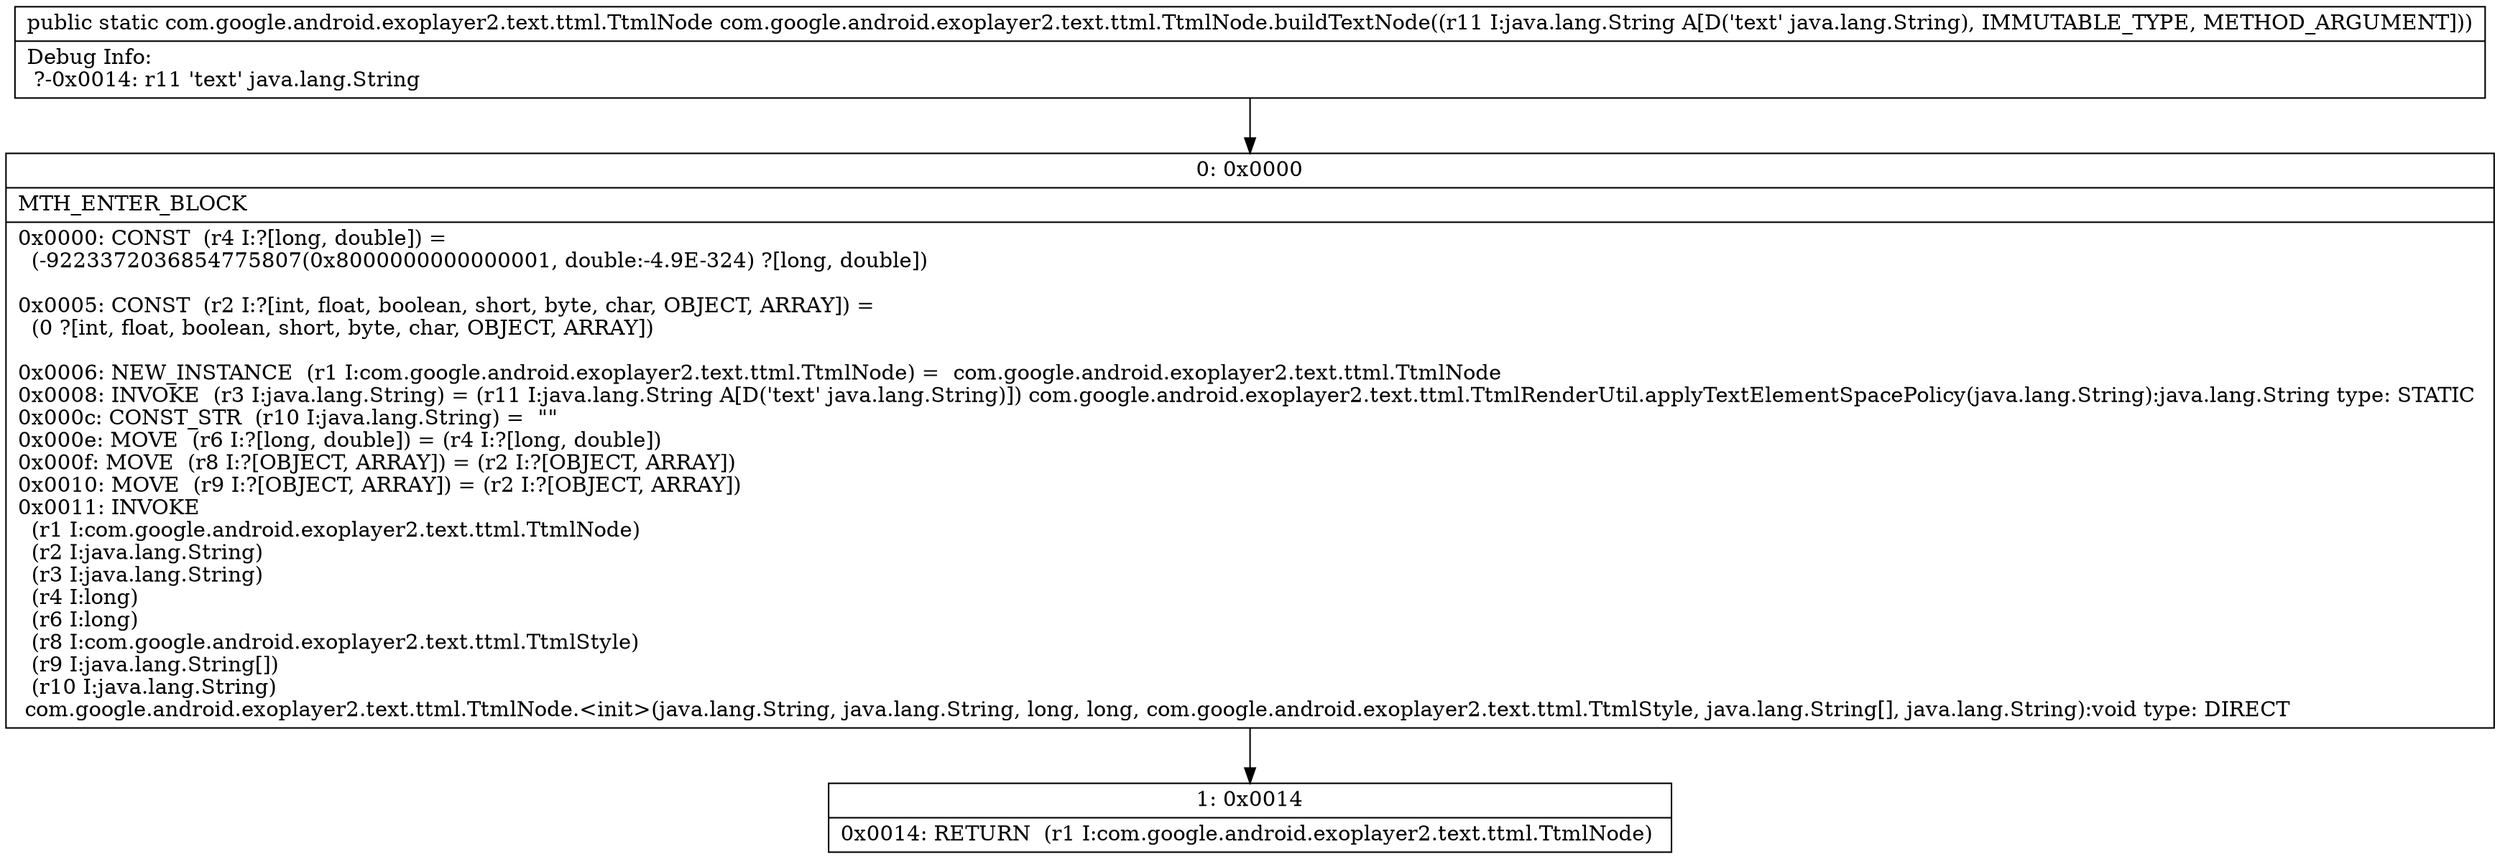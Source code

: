 digraph "CFG forcom.google.android.exoplayer2.text.ttml.TtmlNode.buildTextNode(Ljava\/lang\/String;)Lcom\/google\/android\/exoplayer2\/text\/ttml\/TtmlNode;" {
Node_0 [shape=record,label="{0\:\ 0x0000|MTH_ENTER_BLOCK\l|0x0000: CONST  (r4 I:?[long, double]) = \l  (\-9223372036854775807(0x8000000000000001, double:\-4.9E\-324) ?[long, double])\l \l0x0005: CONST  (r2 I:?[int, float, boolean, short, byte, char, OBJECT, ARRAY]) = \l  (0 ?[int, float, boolean, short, byte, char, OBJECT, ARRAY])\l \l0x0006: NEW_INSTANCE  (r1 I:com.google.android.exoplayer2.text.ttml.TtmlNode) =  com.google.android.exoplayer2.text.ttml.TtmlNode \l0x0008: INVOKE  (r3 I:java.lang.String) = (r11 I:java.lang.String A[D('text' java.lang.String)]) com.google.android.exoplayer2.text.ttml.TtmlRenderUtil.applyTextElementSpacePolicy(java.lang.String):java.lang.String type: STATIC \l0x000c: CONST_STR  (r10 I:java.lang.String) =  \"\" \l0x000e: MOVE  (r6 I:?[long, double]) = (r4 I:?[long, double]) \l0x000f: MOVE  (r8 I:?[OBJECT, ARRAY]) = (r2 I:?[OBJECT, ARRAY]) \l0x0010: MOVE  (r9 I:?[OBJECT, ARRAY]) = (r2 I:?[OBJECT, ARRAY]) \l0x0011: INVOKE  \l  (r1 I:com.google.android.exoplayer2.text.ttml.TtmlNode)\l  (r2 I:java.lang.String)\l  (r3 I:java.lang.String)\l  (r4 I:long)\l  (r6 I:long)\l  (r8 I:com.google.android.exoplayer2.text.ttml.TtmlStyle)\l  (r9 I:java.lang.String[])\l  (r10 I:java.lang.String)\l com.google.android.exoplayer2.text.ttml.TtmlNode.\<init\>(java.lang.String, java.lang.String, long, long, com.google.android.exoplayer2.text.ttml.TtmlStyle, java.lang.String[], java.lang.String):void type: DIRECT \l}"];
Node_1 [shape=record,label="{1\:\ 0x0014|0x0014: RETURN  (r1 I:com.google.android.exoplayer2.text.ttml.TtmlNode) \l}"];
MethodNode[shape=record,label="{public static com.google.android.exoplayer2.text.ttml.TtmlNode com.google.android.exoplayer2.text.ttml.TtmlNode.buildTextNode((r11 I:java.lang.String A[D('text' java.lang.String), IMMUTABLE_TYPE, METHOD_ARGUMENT]))  | Debug Info:\l  ?\-0x0014: r11 'text' java.lang.String\l}"];
MethodNode -> Node_0;
Node_0 -> Node_1;
}

